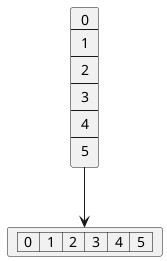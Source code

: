 @startuml
card grid [
    0
    ----
    1
    ----
    2
    ----
    3
    ----
    4
    ----
    5
]

card gridline [
    |  0  |  1  |  2  |  3  |  4  |  5  |
]

grid --> gridline
@enduml